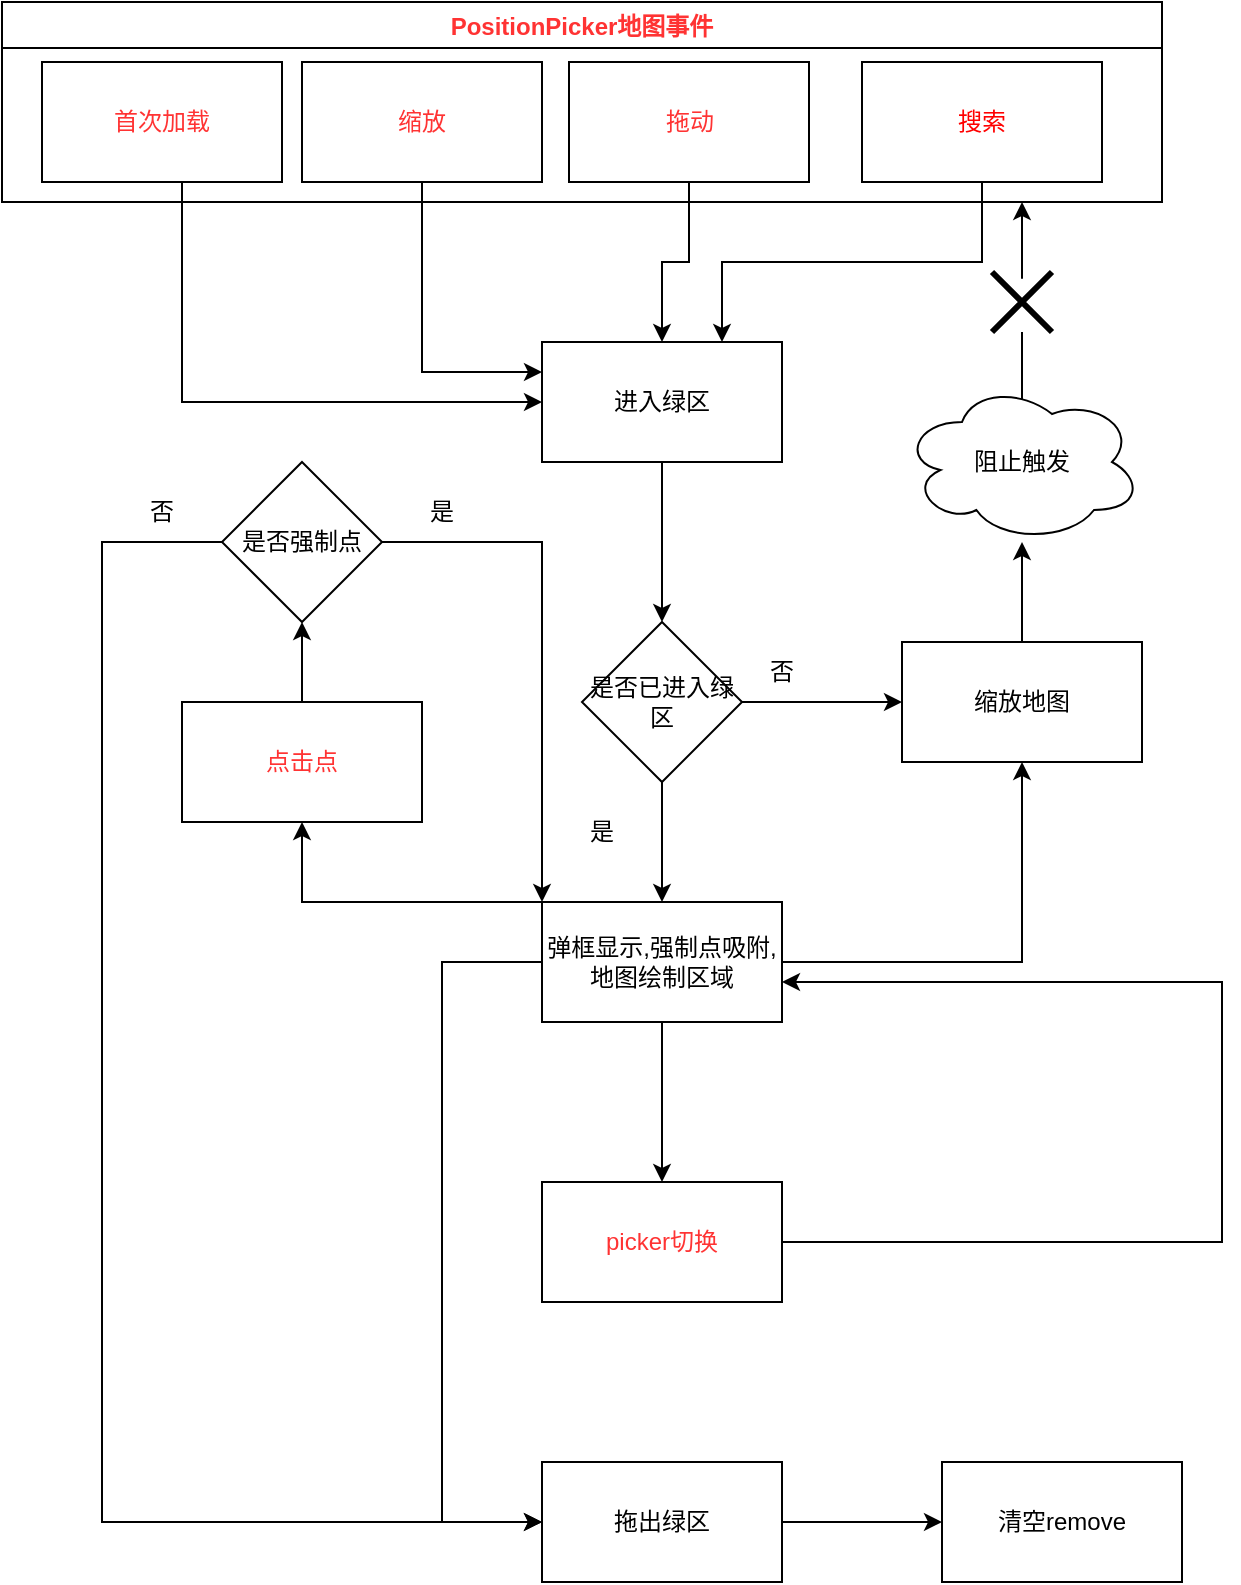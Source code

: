 <mxfile version="17.1.3" type="github">
  <diagram id="6n8pee0XablTyjMpQZTc" name="Page-1">
    <mxGraphModel dx="1422" dy="790" grid="1" gridSize="10" guides="1" tooltips="1" connect="1" arrows="1" fold="1" page="1" pageScale="1" pageWidth="827" pageHeight="1169" math="0" shadow="0">
      <root>
        <mxCell id="0" />
        <mxCell id="1" parent="0" />
        <mxCell id="LE2LYHwXdctsh15HSvyb-3" value="" style="edgeStyle=orthogonalEdgeStyle;rounded=0;orthogonalLoop=1;jettySize=auto;html=1;" edge="1" parent="1" source="LE2LYHwXdctsh15HSvyb-1">
          <mxGeometry relative="1" as="geometry">
            <mxPoint x="400" y="320" as="targetPoint" />
          </mxGeometry>
        </mxCell>
        <mxCell id="LE2LYHwXdctsh15HSvyb-1" value="进入绿区" style="rounded=0;whiteSpace=wrap;html=1;" vertex="1" parent="1">
          <mxGeometry x="340" y="180" width="120" height="60" as="geometry" />
        </mxCell>
        <mxCell id="LE2LYHwXdctsh15HSvyb-6" value="" style="edgeStyle=orthogonalEdgeStyle;rounded=0;orthogonalLoop=1;jettySize=auto;html=1;" edge="1" parent="1" source="LE2LYHwXdctsh15HSvyb-4" target="LE2LYHwXdctsh15HSvyb-5">
          <mxGeometry relative="1" as="geometry" />
        </mxCell>
        <mxCell id="LE2LYHwXdctsh15HSvyb-9" value="" style="edgeStyle=orthogonalEdgeStyle;rounded=0;orthogonalLoop=1;jettySize=auto;html=1;" edge="1" parent="1" source="LE2LYHwXdctsh15HSvyb-4" target="LE2LYHwXdctsh15HSvyb-8">
          <mxGeometry relative="1" as="geometry" />
        </mxCell>
        <mxCell id="LE2LYHwXdctsh15HSvyb-4" value="是否已进入绿区" style="rhombus;whiteSpace=wrap;html=1;" vertex="1" parent="1">
          <mxGeometry x="360" y="320" width="80" height="80" as="geometry" />
        </mxCell>
        <mxCell id="LE2LYHwXdctsh15HSvyb-40" value="" style="edgeStyle=orthogonalEdgeStyle;rounded=0;orthogonalLoop=1;jettySize=auto;html=1;fontColor=#FF3333;" edge="1" parent="1" source="LE2LYHwXdctsh15HSvyb-5" target="LE2LYHwXdctsh15HSvyb-39">
          <mxGeometry relative="1" as="geometry" />
        </mxCell>
        <mxCell id="LE2LYHwXdctsh15HSvyb-5" value="缩放地图" style="whiteSpace=wrap;html=1;" vertex="1" parent="1">
          <mxGeometry x="520" y="330" width="120" height="60" as="geometry" />
        </mxCell>
        <mxCell id="LE2LYHwXdctsh15HSvyb-7" value="否" style="text;html=1;strokeColor=none;fillColor=none;align=center;verticalAlign=middle;whiteSpace=wrap;rounded=0;" vertex="1" parent="1">
          <mxGeometry x="430" y="330" width="60" height="30" as="geometry" />
        </mxCell>
        <mxCell id="LE2LYHwXdctsh15HSvyb-17" value="" style="edgeStyle=orthogonalEdgeStyle;rounded=0;orthogonalLoop=1;jettySize=auto;html=1;" edge="1" parent="1" source="LE2LYHwXdctsh15HSvyb-8" target="LE2LYHwXdctsh15HSvyb-16">
          <mxGeometry relative="1" as="geometry" />
        </mxCell>
        <mxCell id="LE2LYHwXdctsh15HSvyb-25" style="edgeStyle=orthogonalEdgeStyle;rounded=0;orthogonalLoop=1;jettySize=auto;html=1;exitX=0;exitY=0;exitDx=0;exitDy=0;entryX=0.5;entryY=1;entryDx=0;entryDy=0;" edge="1" parent="1" source="LE2LYHwXdctsh15HSvyb-8" target="LE2LYHwXdctsh15HSvyb-24">
          <mxGeometry relative="1" as="geometry">
            <Array as="points">
              <mxPoint x="220" y="460" />
            </Array>
          </mxGeometry>
        </mxCell>
        <mxCell id="LE2LYHwXdctsh15HSvyb-37" style="edgeStyle=orthogonalEdgeStyle;rounded=0;orthogonalLoop=1;jettySize=auto;html=1;fontColor=#FF3333;entryX=0.5;entryY=1;entryDx=0;entryDy=0;" edge="1" parent="1" source="LE2LYHwXdctsh15HSvyb-8" target="LE2LYHwXdctsh15HSvyb-5">
          <mxGeometry relative="1" as="geometry">
            <mxPoint x="520" y="490" as="targetPoint" />
          </mxGeometry>
        </mxCell>
        <mxCell id="LE2LYHwXdctsh15HSvyb-8" value="弹框显示,强制点吸附,地图绘制区域" style="rounded=0;whiteSpace=wrap;html=1;" vertex="1" parent="1">
          <mxGeometry x="340" y="460" width="120" height="60" as="geometry" />
        </mxCell>
        <mxCell id="LE2LYHwXdctsh15HSvyb-10" value="是" style="text;html=1;strokeColor=none;fillColor=none;align=center;verticalAlign=middle;whiteSpace=wrap;rounded=0;" vertex="1" parent="1">
          <mxGeometry x="340" y="410" width="60" height="30" as="geometry" />
        </mxCell>
        <mxCell id="LE2LYHwXdctsh15HSvyb-15" style="edgeStyle=orthogonalEdgeStyle;rounded=0;orthogonalLoop=1;jettySize=auto;html=1;entryX=0.5;entryY=0;entryDx=0;entryDy=0;" edge="1" parent="1" source="LE2LYHwXdctsh15HSvyb-12" target="LE2LYHwXdctsh15HSvyb-1">
          <mxGeometry relative="1" as="geometry" />
        </mxCell>
        <mxCell id="LE2LYHwXdctsh15HSvyb-12" value="&lt;font color=&quot;#ff3333&quot;&gt;拖动&lt;/font&gt;" style="rounded=0;whiteSpace=wrap;html=1;" vertex="1" parent="1">
          <mxGeometry x="353.5" y="40" width="120" height="60" as="geometry" />
        </mxCell>
        <mxCell id="LE2LYHwXdctsh15HSvyb-14" style="edgeStyle=orthogonalEdgeStyle;rounded=0;orthogonalLoop=1;jettySize=auto;html=1;" edge="1" parent="1" source="LE2LYHwXdctsh15HSvyb-13">
          <mxGeometry relative="1" as="geometry">
            <mxPoint x="430" y="180" as="targetPoint" />
            <Array as="points">
              <mxPoint x="560" y="140" />
              <mxPoint x="430" y="140" />
              <mxPoint x="430" y="180" />
            </Array>
          </mxGeometry>
        </mxCell>
        <mxCell id="LE2LYHwXdctsh15HSvyb-13" value="&lt;font color=&quot;#ff0000&quot;&gt;搜索&lt;/font&gt;" style="rounded=0;whiteSpace=wrap;html=1;" vertex="1" parent="1">
          <mxGeometry x="500" y="40" width="120" height="60" as="geometry" />
        </mxCell>
        <mxCell id="LE2LYHwXdctsh15HSvyb-18" style="edgeStyle=orthogonalEdgeStyle;rounded=0;orthogonalLoop=1;jettySize=auto;html=1;" edge="1" parent="1" source="LE2LYHwXdctsh15HSvyb-16">
          <mxGeometry relative="1" as="geometry">
            <mxPoint x="460" y="500" as="targetPoint" />
            <Array as="points">
              <mxPoint x="680" y="630" />
              <mxPoint x="680" y="500" />
              <mxPoint x="460" y="500" />
            </Array>
          </mxGeometry>
        </mxCell>
        <mxCell id="LE2LYHwXdctsh15HSvyb-20" value="" style="edgeStyle=orthogonalEdgeStyle;rounded=0;orthogonalLoop=1;jettySize=auto;html=1;exitX=0;exitY=0.5;exitDx=0;exitDy=0;" edge="1" parent="1" source="LE2LYHwXdctsh15HSvyb-8" target="LE2LYHwXdctsh15HSvyb-19">
          <mxGeometry relative="1" as="geometry">
            <mxPoint x="290" y="680" as="sourcePoint" />
            <Array as="points">
              <mxPoint x="290" y="490" />
              <mxPoint x="290" y="770" />
            </Array>
          </mxGeometry>
        </mxCell>
        <mxCell id="LE2LYHwXdctsh15HSvyb-16" value="&lt;font color=&quot;#ff3333&quot;&gt;picker切换&lt;/font&gt;" style="rounded=0;whiteSpace=wrap;html=1;" vertex="1" parent="1">
          <mxGeometry x="340" y="600" width="120" height="60" as="geometry" />
        </mxCell>
        <mxCell id="LE2LYHwXdctsh15HSvyb-23" value="" style="edgeStyle=orthogonalEdgeStyle;rounded=0;orthogonalLoop=1;jettySize=auto;html=1;" edge="1" parent="1" source="LE2LYHwXdctsh15HSvyb-19" target="LE2LYHwXdctsh15HSvyb-22">
          <mxGeometry relative="1" as="geometry" />
        </mxCell>
        <mxCell id="LE2LYHwXdctsh15HSvyb-19" value="拖出绿区" style="rounded=0;whiteSpace=wrap;html=1;" vertex="1" parent="1">
          <mxGeometry x="340" y="740" width="120" height="60" as="geometry" />
        </mxCell>
        <mxCell id="LE2LYHwXdctsh15HSvyb-22" value="清空remove" style="rounded=0;whiteSpace=wrap;html=1;" vertex="1" parent="1">
          <mxGeometry x="540" y="740" width="120" height="60" as="geometry" />
        </mxCell>
        <mxCell id="LE2LYHwXdctsh15HSvyb-27" value="" style="edgeStyle=orthogonalEdgeStyle;rounded=0;orthogonalLoop=1;jettySize=auto;html=1;" edge="1" parent="1" source="LE2LYHwXdctsh15HSvyb-24">
          <mxGeometry relative="1" as="geometry">
            <mxPoint x="220" y="320" as="targetPoint" />
          </mxGeometry>
        </mxCell>
        <mxCell id="LE2LYHwXdctsh15HSvyb-24" value="&lt;font color=&quot;#ff3333&quot;&gt;点击点&lt;/font&gt;" style="rounded=0;whiteSpace=wrap;html=1;" vertex="1" parent="1">
          <mxGeometry x="160" y="360" width="120" height="60" as="geometry" />
        </mxCell>
        <mxCell id="LE2LYHwXdctsh15HSvyb-29" style="edgeStyle=orthogonalEdgeStyle;rounded=0;orthogonalLoop=1;jettySize=auto;html=1;entryX=0;entryY=0.5;entryDx=0;entryDy=0;" edge="1" parent="1" source="LE2LYHwXdctsh15HSvyb-28" target="LE2LYHwXdctsh15HSvyb-19">
          <mxGeometry relative="1" as="geometry">
            <Array as="points">
              <mxPoint x="120" y="280" />
              <mxPoint x="120" y="770" />
            </Array>
          </mxGeometry>
        </mxCell>
        <mxCell id="LE2LYHwXdctsh15HSvyb-31" style="edgeStyle=orthogonalEdgeStyle;rounded=0;orthogonalLoop=1;jettySize=auto;html=1;entryX=0;entryY=0;entryDx=0;entryDy=0;" edge="1" parent="1" source="LE2LYHwXdctsh15HSvyb-28" target="LE2LYHwXdctsh15HSvyb-8">
          <mxGeometry relative="1" as="geometry" />
        </mxCell>
        <mxCell id="LE2LYHwXdctsh15HSvyb-28" value="&lt;span&gt;是否强制点&lt;/span&gt;" style="rhombus;whiteSpace=wrap;html=1;" vertex="1" parent="1">
          <mxGeometry x="180" y="240" width="80" height="80" as="geometry" />
        </mxCell>
        <mxCell id="LE2LYHwXdctsh15HSvyb-30" value="否" style="text;html=1;strokeColor=none;fillColor=none;align=center;verticalAlign=middle;whiteSpace=wrap;rounded=0;" vertex="1" parent="1">
          <mxGeometry x="120" y="250" width="60" height="30" as="geometry" />
        </mxCell>
        <mxCell id="LE2LYHwXdctsh15HSvyb-32" value="是" style="text;html=1;strokeColor=none;fillColor=none;align=center;verticalAlign=middle;whiteSpace=wrap;rounded=0;" vertex="1" parent="1">
          <mxGeometry x="260" y="250" width="60" height="30" as="geometry" />
        </mxCell>
        <mxCell id="LE2LYHwXdctsh15HSvyb-34" style="edgeStyle=orthogonalEdgeStyle;rounded=0;orthogonalLoop=1;jettySize=auto;html=1;entryX=0;entryY=0.25;entryDx=0;entryDy=0;fontColor=#FF3333;" edge="1" parent="1" source="LE2LYHwXdctsh15HSvyb-33" target="LE2LYHwXdctsh15HSvyb-1">
          <mxGeometry relative="1" as="geometry">
            <Array as="points">
              <mxPoint x="280" y="195" />
            </Array>
          </mxGeometry>
        </mxCell>
        <mxCell id="LE2LYHwXdctsh15HSvyb-33" value="缩放" style="rounded=0;whiteSpace=wrap;html=1;fontColor=#FF3333;" vertex="1" parent="1">
          <mxGeometry x="220" y="40" width="120" height="60" as="geometry" />
        </mxCell>
        <mxCell id="LE2LYHwXdctsh15HSvyb-36" style="edgeStyle=orthogonalEdgeStyle;rounded=0;orthogonalLoop=1;jettySize=auto;html=1;entryX=0;entryY=0.5;entryDx=0;entryDy=0;fontColor=#FF3333;" edge="1" parent="1" source="LE2LYHwXdctsh15HSvyb-35" target="LE2LYHwXdctsh15HSvyb-1">
          <mxGeometry relative="1" as="geometry">
            <Array as="points">
              <mxPoint x="160" y="210" />
            </Array>
          </mxGeometry>
        </mxCell>
        <mxCell id="LE2LYHwXdctsh15HSvyb-35" value="首次加载" style="rounded=0;whiteSpace=wrap;html=1;fontColor=#FF3333;" vertex="1" parent="1">
          <mxGeometry x="90" y="40" width="120" height="60" as="geometry" />
        </mxCell>
        <mxCell id="LE2LYHwXdctsh15HSvyb-43" value="" style="edgeStyle=orthogonalEdgeStyle;rounded=0;orthogonalLoop=1;jettySize=auto;html=1;fontColor=#FF3333;exitX=0.5;exitY=0.113;exitDx=0;exitDy=0;exitPerimeter=0;startArrow=none;" edge="1" parent="1" source="LE2LYHwXdctsh15HSvyb-44">
          <mxGeometry relative="1" as="geometry">
            <mxPoint x="580" y="200" as="sourcePoint" />
            <mxPoint x="580" y="110" as="targetPoint" />
          </mxGeometry>
        </mxCell>
        <mxCell id="LE2LYHwXdctsh15HSvyb-39" value="阻止触发" style="ellipse;shape=cloud;whiteSpace=wrap;html=1;" vertex="1" parent="1">
          <mxGeometry x="520" y="200" width="120" height="80" as="geometry" />
        </mxCell>
        <mxCell id="LE2LYHwXdctsh15HSvyb-41" value="PositionPicker地图事件" style="swimlane;fontColor=#FF3333;" vertex="1" parent="1">
          <mxGeometry x="70" y="10" width="580" height="100" as="geometry" />
        </mxCell>
        <mxCell id="LE2LYHwXdctsh15HSvyb-44" value="" style="shape=umlDestroy;whiteSpace=wrap;html=1;strokeWidth=3;fontColor=#FF3333;" vertex="1" parent="1">
          <mxGeometry x="565" y="145" width="30" height="30" as="geometry" />
        </mxCell>
        <mxCell id="LE2LYHwXdctsh15HSvyb-45" value="" style="edgeStyle=orthogonalEdgeStyle;rounded=0;orthogonalLoop=1;jettySize=auto;html=1;fontColor=#FF3333;exitX=0.5;exitY=0.113;exitDx=0;exitDy=0;exitPerimeter=0;endArrow=none;" edge="1" parent="1" source="LE2LYHwXdctsh15HSvyb-39" target="LE2LYHwXdctsh15HSvyb-44">
          <mxGeometry relative="1" as="geometry">
            <mxPoint x="580" y="209.04" as="sourcePoint" />
            <mxPoint x="580" y="110" as="targetPoint" />
          </mxGeometry>
        </mxCell>
      </root>
    </mxGraphModel>
  </diagram>
</mxfile>
